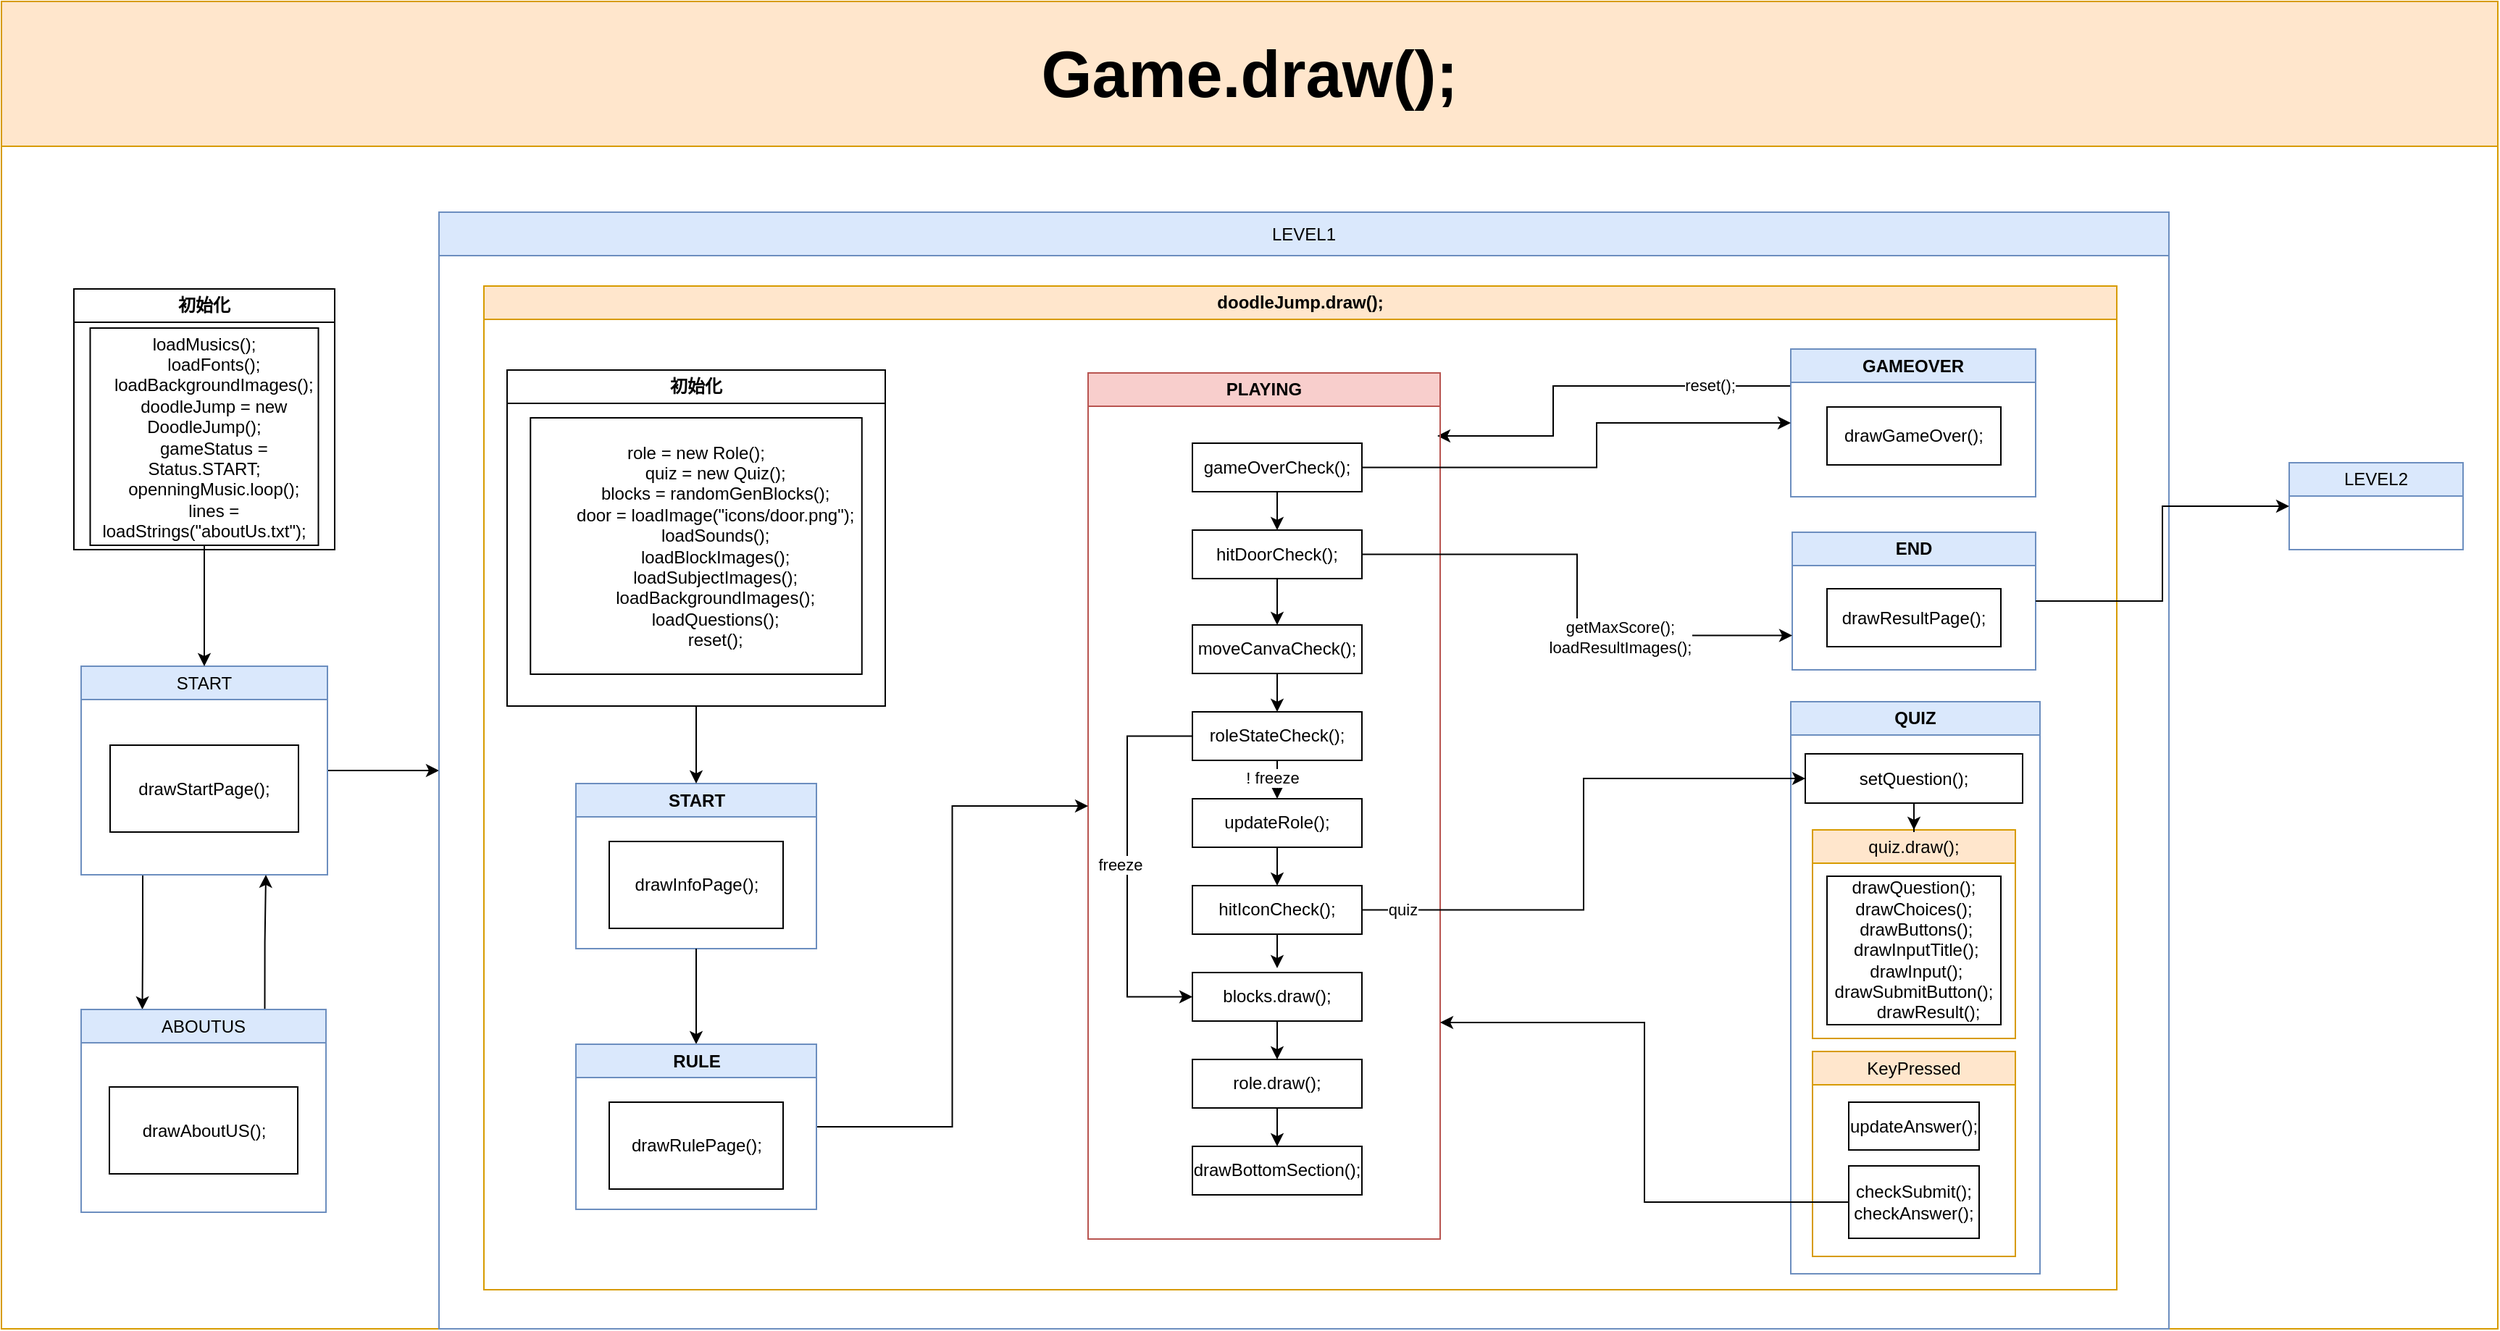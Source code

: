 <mxfile version="26.2.9">
  <diagram name="第 1 页" id="cSozIp57qJwRyhuuyeIa">
    <mxGraphModel dx="1188" dy="798" grid="1" gridSize="10" guides="1" tooltips="1" connect="1" arrows="1" fold="1" page="1" pageScale="1" pageWidth="980" pageHeight="690" math="0" shadow="0">
      <root>
        <mxCell id="0" />
        <mxCell id="1" parent="0" />
        <mxCell id="UOpG-oegpbDqtiNNoH85-1" value="&lt;font style=&quot;font-size: 45px;&quot;&gt;Game.draw();&lt;/font&gt;" style="swimlane;whiteSpace=wrap;html=1;startSize=100;fontSize=20;fillColor=#ffe6cc;strokeColor=#d79b00;" vertex="1" parent="1">
          <mxGeometry x="39" y="40" width="1723" height="916.5" as="geometry">
            <mxRectangle x="840" y="20" width="200" height="100" as="alternateBounds" />
          </mxGeometry>
        </mxCell>
        <mxCell id="UOpG-oegpbDqtiNNoH85-2" style="edgeStyle=orthogonalEdgeStyle;rounded=0;orthogonalLoop=1;jettySize=auto;html=1;exitX=1;exitY=0.5;exitDx=0;exitDy=0;entryX=0;entryY=0.5;entryDx=0;entryDy=0;" edge="1" parent="UOpG-oegpbDqtiNNoH85-1">
          <mxGeometry relative="1" as="geometry">
            <mxPoint x="160" y="260" as="sourcePoint" />
          </mxGeometry>
        </mxCell>
        <mxCell id="UOpG-oegpbDqtiNNoH85-3" style="edgeStyle=orthogonalEdgeStyle;rounded=0;orthogonalLoop=1;jettySize=auto;html=1;exitX=0.25;exitY=1;exitDx=0;exitDy=0;entryX=0.25;entryY=0;entryDx=0;entryDy=0;" edge="1" parent="UOpG-oegpbDqtiNNoH85-1" source="UOpG-oegpbDqtiNNoH85-5" target="UOpG-oegpbDqtiNNoH85-8">
          <mxGeometry relative="1" as="geometry" />
        </mxCell>
        <mxCell id="UOpG-oegpbDqtiNNoH85-4" style="edgeStyle=orthogonalEdgeStyle;rounded=0;orthogonalLoop=1;jettySize=auto;html=1;exitX=1;exitY=0.5;exitDx=0;exitDy=0;entryX=0;entryY=0.5;entryDx=0;entryDy=0;" edge="1" parent="UOpG-oegpbDqtiNNoH85-1" source="UOpG-oegpbDqtiNNoH85-5" target="UOpG-oegpbDqtiNNoH85-10">
          <mxGeometry relative="1" as="geometry" />
        </mxCell>
        <mxCell id="UOpG-oegpbDqtiNNoH85-5" value="&lt;span style=&quot;font-weight: 400;&quot;&gt;START&lt;/span&gt;" style="swimlane;whiteSpace=wrap;html=1;fillColor=#dae8fc;strokeColor=#6c8ebf;startSize=23;" vertex="1" parent="UOpG-oegpbDqtiNNoH85-1">
          <mxGeometry x="55" y="459" width="170" height="144" as="geometry">
            <mxRectangle x="47" y="501" width="120" height="60" as="alternateBounds" />
          </mxGeometry>
        </mxCell>
        <mxCell id="UOpG-oegpbDqtiNNoH85-6" value="drawStartPage();" style="rounded=0;whiteSpace=wrap;html=1;" vertex="1" parent="UOpG-oegpbDqtiNNoH85-5">
          <mxGeometry x="20" y="54.5" width="130" height="60" as="geometry" />
        </mxCell>
        <mxCell id="UOpG-oegpbDqtiNNoH85-7" style="edgeStyle=orthogonalEdgeStyle;rounded=0;orthogonalLoop=1;jettySize=auto;html=1;exitX=0.75;exitY=0;exitDx=0;exitDy=0;entryX=0.75;entryY=1;entryDx=0;entryDy=0;" edge="1" parent="UOpG-oegpbDqtiNNoH85-1" source="UOpG-oegpbDqtiNNoH85-8" target="UOpG-oegpbDqtiNNoH85-5">
          <mxGeometry relative="1" as="geometry" />
        </mxCell>
        <mxCell id="UOpG-oegpbDqtiNNoH85-10" value="&lt;span style=&quot;font-weight: 400;&quot;&gt;LEVEL1&lt;/span&gt;" style="swimlane;whiteSpace=wrap;html=1;startSize=30;fillColor=#dae8fc;strokeColor=#6c8ebf;" vertex="1" parent="UOpG-oegpbDqtiNNoH85-1">
          <mxGeometry x="302" y="145.5" width="1194" height="771" as="geometry">
            <mxRectangle x="302" y="145.5" width="120" height="60" as="alternateBounds" />
          </mxGeometry>
        </mxCell>
        <mxCell id="UOpG-oegpbDqtiNNoH85-11" value="doodleJump.draw();" style="swimlane;whiteSpace=wrap;html=1;startSize=23;fillColor=#ffe6cc;strokeColor=#d79b00;" vertex="1" parent="UOpG-oegpbDqtiNNoH85-10">
          <mxGeometry x="31" y="51" width="1127" height="693" as="geometry">
            <mxRectangle x="16" y="44" width="130" height="60" as="alternateBounds" />
          </mxGeometry>
        </mxCell>
        <mxCell id="UOpG-oegpbDqtiNNoH85-13" value="START" style="swimlane;whiteSpace=wrap;html=1;startSize=23;fillColor=#dae8fc;strokeColor=#6c8ebf;" vertex="1" parent="UOpG-oegpbDqtiNNoH85-11">
          <mxGeometry x="63.5" y="343.5" width="166" height="114" as="geometry">
            <mxRectangle x="44" y="186" width="130" height="60" as="alternateBounds" />
          </mxGeometry>
        </mxCell>
        <mxCell id="UOpG-oegpbDqtiNNoH85-14" value="drawInfoPage();" style="whiteSpace=wrap;html=1;" vertex="1" parent="UOpG-oegpbDqtiNNoH85-13">
          <mxGeometry x="23" y="40" width="120" height="60" as="geometry" />
        </mxCell>
        <mxCell id="UOpG-oegpbDqtiNNoH85-182" style="edgeStyle=orthogonalEdgeStyle;rounded=0;orthogonalLoop=1;jettySize=auto;html=1;exitX=0;exitY=0.25;exitDx=0;exitDy=0;" edge="1" parent="UOpG-oegpbDqtiNNoH85-11" source="UOpG-oegpbDqtiNNoH85-16">
          <mxGeometry relative="1" as="geometry">
            <mxPoint x="658" y="103.5" as="targetPoint" />
            <Array as="points">
              <mxPoint x="738" y="69" />
              <mxPoint x="738" y="104" />
            </Array>
          </mxGeometry>
        </mxCell>
        <mxCell id="UOpG-oegpbDqtiNNoH85-184" value="reset();" style="edgeLabel;html=1;align=center;verticalAlign=middle;resizable=0;points=[];" vertex="1" connectable="0" parent="UOpG-oegpbDqtiNNoH85-182">
          <mxGeometry x="-0.598" y="2" relative="1" as="geometry">
            <mxPoint y="-3" as="offset" />
          </mxGeometry>
        </mxCell>
        <mxCell id="UOpG-oegpbDqtiNNoH85-16" value="GAMEOVER" style="swimlane;whiteSpace=wrap;html=1;startSize=23;fillColor=#dae8fc;strokeColor=#6c8ebf;" vertex="1" parent="UOpG-oegpbDqtiNNoH85-11">
          <mxGeometry x="902" y="43.5" width="169" height="102" as="geometry">
            <mxRectangle x="274" y="186" width="130" height="60" as="alternateBounds" />
          </mxGeometry>
        </mxCell>
        <mxCell id="UOpG-oegpbDqtiNNoH85-17" value="drawGameOver();" style="whiteSpace=wrap;html=1;" vertex="1" parent="UOpG-oegpbDqtiNNoH85-16">
          <mxGeometry x="25" y="40" width="120" height="40" as="geometry" />
        </mxCell>
        <mxCell id="UOpG-oegpbDqtiNNoH85-18" style="edgeStyle=orthogonalEdgeStyle;rounded=0;orthogonalLoop=1;jettySize=auto;html=1;exitX=0.5;exitY=1;exitDx=0;exitDy=0;entryX=0.5;entryY=0;entryDx=0;entryDy=0;" edge="1" parent="UOpG-oegpbDqtiNNoH85-11" source="UOpG-oegpbDqtiNNoH85-19" target="UOpG-oegpbDqtiNNoH85-13">
          <mxGeometry relative="1" as="geometry" />
        </mxCell>
        <mxCell id="UOpG-oegpbDqtiNNoH85-19" value="初始化" style="swimlane;whiteSpace=wrap;html=1;startSize=23;" vertex="1" parent="UOpG-oegpbDqtiNNoH85-11">
          <mxGeometry x="16" y="58" width="261" height="232" as="geometry">
            <mxRectangle x="118.5" y="47" width="130" height="60" as="alternateBounds" />
          </mxGeometry>
        </mxCell>
        <mxCell id="UOpG-oegpbDqtiNNoH85-20" value="&lt;div&gt;role = new Role();&lt;/div&gt;&lt;div&gt;&amp;nbsp; &amp;nbsp; &amp;nbsp; &amp;nbsp; quiz = new Quiz();&lt;/div&gt;&lt;div&gt;&amp;nbsp; &amp;nbsp; &amp;nbsp; &amp;nbsp; blocks = randomGenBlocks();&lt;/div&gt;&lt;div&gt;&amp;nbsp; &amp;nbsp; &amp;nbsp; &amp;nbsp; door = loadImage(&quot;icons/door.png&quot;);&lt;/div&gt;&lt;div&gt;&amp;nbsp; &amp;nbsp; &amp;nbsp; &amp;nbsp; loadSounds();&lt;/div&gt;&lt;div&gt;&amp;nbsp; &amp;nbsp; &amp;nbsp; &amp;nbsp; loadBlockImages();&lt;/div&gt;&lt;div&gt;&amp;nbsp; &amp;nbsp; &amp;nbsp; &amp;nbsp; loadSubjectImages();&lt;/div&gt;&lt;div&gt;&amp;nbsp; &amp;nbsp; &amp;nbsp; &amp;nbsp; loadBackgroundImages();&lt;/div&gt;&lt;div&gt;&amp;nbsp; &amp;nbsp; &amp;nbsp; &amp;nbsp; loadQuestions();&lt;/div&gt;&lt;div&gt;&amp;nbsp; &amp;nbsp; &amp;nbsp; &amp;nbsp; reset();&lt;/div&gt;" style="whiteSpace=wrap;html=1;" vertex="1" parent="UOpG-oegpbDqtiNNoH85-19">
          <mxGeometry x="16.13" y="33" width="228.75" height="177" as="geometry" />
        </mxCell>
        <mxCell id="UOpG-oegpbDqtiNNoH85-22" value="PLAYING" style="swimlane;whiteSpace=wrap;html=1;startSize=23;fillColor=#f8cecc;strokeColor=#b85450;" vertex="1" parent="UOpG-oegpbDqtiNNoH85-11">
          <mxGeometry x="417" y="60" width="243" height="598" as="geometry">
            <mxRectangle x="398" y="438" width="130" height="60" as="alternateBounds" />
          </mxGeometry>
        </mxCell>
        <mxCell id="UOpG-oegpbDqtiNNoH85-152" value="" style="edgeStyle=orthogonalEdgeStyle;rounded=0;orthogonalLoop=1;jettySize=auto;html=1;entryX=0.5;entryY=0;entryDx=0;entryDy=0;" edge="1" parent="UOpG-oegpbDqtiNNoH85-22" source="UOpG-oegpbDqtiNNoH85-65" target="UOpG-oegpbDqtiNNoH85-66">
          <mxGeometry relative="1" as="geometry" />
        </mxCell>
        <mxCell id="UOpG-oegpbDqtiNNoH85-65" value="hitDoorCheck();" style="rounded=0;whiteSpace=wrap;html=1;" vertex="1" parent="UOpG-oegpbDqtiNNoH85-22">
          <mxGeometry x="72" y="108.5" width="117" height="33.5" as="geometry" />
        </mxCell>
        <mxCell id="UOpG-oegpbDqtiNNoH85-153" value="" style="edgeStyle=orthogonalEdgeStyle;rounded=0;orthogonalLoop=1;jettySize=auto;html=1;entryX=0.5;entryY=0;entryDx=0;entryDy=0;" edge="1" parent="UOpG-oegpbDqtiNNoH85-22" source="UOpG-oegpbDqtiNNoH85-66" target="UOpG-oegpbDqtiNNoH85-67">
          <mxGeometry relative="1" as="geometry" />
        </mxCell>
        <mxCell id="UOpG-oegpbDqtiNNoH85-66" value="moveCanvaCheck();" style="rounded=0;whiteSpace=wrap;html=1;" vertex="1" parent="UOpG-oegpbDqtiNNoH85-22">
          <mxGeometry x="72" y="174" width="117" height="33.5" as="geometry" />
        </mxCell>
        <mxCell id="UOpG-oegpbDqtiNNoH85-154" value="" style="edgeStyle=orthogonalEdgeStyle;rounded=0;orthogonalLoop=1;jettySize=auto;html=1;entryX=0.5;entryY=0;entryDx=0;entryDy=0;" edge="1" parent="UOpG-oegpbDqtiNNoH85-22" source="UOpG-oegpbDqtiNNoH85-67" target="UOpG-oegpbDqtiNNoH85-68">
          <mxGeometry relative="1" as="geometry" />
        </mxCell>
        <mxCell id="UOpG-oegpbDqtiNNoH85-67" value="roleStateCheck();" style="rounded=0;whiteSpace=wrap;html=1;" vertex="1" parent="UOpG-oegpbDqtiNNoH85-22">
          <mxGeometry x="72" y="234" width="117" height="33.5" as="geometry" />
        </mxCell>
        <mxCell id="UOpG-oegpbDqtiNNoH85-155" value="" style="edgeStyle=orthogonalEdgeStyle;rounded=0;orthogonalLoop=1;jettySize=auto;html=1;entryX=0.5;entryY=0;entryDx=0;entryDy=0;" edge="1" parent="UOpG-oegpbDqtiNNoH85-22" source="UOpG-oegpbDqtiNNoH85-68" target="UOpG-oegpbDqtiNNoH85-69">
          <mxGeometry relative="1" as="geometry" />
        </mxCell>
        <mxCell id="UOpG-oegpbDqtiNNoH85-68" value="updateRole();" style="rounded=0;whiteSpace=wrap;html=1;" vertex="1" parent="UOpG-oegpbDqtiNNoH85-22">
          <mxGeometry x="72" y="294" width="117" height="33.5" as="geometry" />
        </mxCell>
        <mxCell id="UOpG-oegpbDqtiNNoH85-156" value="" style="edgeStyle=orthogonalEdgeStyle;rounded=0;orthogonalLoop=1;jettySize=auto;html=1;entryX=0.5;entryY=-0.09;entryDx=0;entryDy=0;entryPerimeter=0;" edge="1" parent="UOpG-oegpbDqtiNNoH85-22" source="UOpG-oegpbDqtiNNoH85-69" target="UOpG-oegpbDqtiNNoH85-149">
          <mxGeometry relative="1" as="geometry" />
        </mxCell>
        <mxCell id="UOpG-oegpbDqtiNNoH85-69" value="hitIconCheck();" style="rounded=0;whiteSpace=wrap;html=1;" vertex="1" parent="UOpG-oegpbDqtiNNoH85-22">
          <mxGeometry x="72" y="354" width="117" height="33.5" as="geometry" />
        </mxCell>
        <mxCell id="UOpG-oegpbDqtiNNoH85-157" value="" style="edgeStyle=orthogonalEdgeStyle;rounded=0;orthogonalLoop=1;jettySize=auto;html=1;entryX=0.5;entryY=0;entryDx=0;entryDy=0;" edge="1" parent="UOpG-oegpbDqtiNNoH85-22" source="UOpG-oegpbDqtiNNoH85-149" target="UOpG-oegpbDqtiNNoH85-150">
          <mxGeometry relative="1" as="geometry" />
        </mxCell>
        <mxCell id="UOpG-oegpbDqtiNNoH85-149" value="blocks.draw();" style="rounded=0;whiteSpace=wrap;html=1;" vertex="1" parent="UOpG-oegpbDqtiNNoH85-22">
          <mxGeometry x="72" y="414" width="117" height="33.5" as="geometry" />
        </mxCell>
        <mxCell id="UOpG-oegpbDqtiNNoH85-158" value="" style="edgeStyle=orthogonalEdgeStyle;rounded=0;orthogonalLoop=1;jettySize=auto;html=1;" edge="1" parent="UOpG-oegpbDqtiNNoH85-22" source="UOpG-oegpbDqtiNNoH85-150" target="UOpG-oegpbDqtiNNoH85-151">
          <mxGeometry relative="1" as="geometry" />
        </mxCell>
        <mxCell id="UOpG-oegpbDqtiNNoH85-150" value="role.draw();" style="rounded=0;whiteSpace=wrap;html=1;" vertex="1" parent="UOpG-oegpbDqtiNNoH85-22">
          <mxGeometry x="72" y="474" width="117" height="33.5" as="geometry" />
        </mxCell>
        <mxCell id="UOpG-oegpbDqtiNNoH85-151" value="drawBottomSection();" style="rounded=0;whiteSpace=wrap;html=1;" vertex="1" parent="UOpG-oegpbDqtiNNoH85-22">
          <mxGeometry x="72" y="534" width="117" height="33.5" as="geometry" />
        </mxCell>
        <mxCell id="UOpG-oegpbDqtiNNoH85-159" style="edgeStyle=orthogonalEdgeStyle;rounded=0;orthogonalLoop=1;jettySize=auto;html=1;entryX=0;entryY=0.5;entryDx=0;entryDy=0;" edge="1" parent="UOpG-oegpbDqtiNNoH85-22" source="UOpG-oegpbDqtiNNoH85-67" target="UOpG-oegpbDqtiNNoH85-149">
          <mxGeometry relative="1" as="geometry">
            <mxPoint x="47" y="444" as="targetPoint" />
            <Array as="points">
              <mxPoint x="27" y="250.5" />
              <mxPoint x="27" y="430.5" />
            </Array>
          </mxGeometry>
        </mxCell>
        <mxCell id="UOpG-oegpbDqtiNNoH85-160" value="freeze" style="edgeLabel;html=1;align=center;verticalAlign=middle;resizable=0;points=[];" vertex="1" connectable="0" parent="UOpG-oegpbDqtiNNoH85-159">
          <mxGeometry x="0.654" y="1" relative="1" as="geometry">
            <mxPoint x="-6" y="-90" as="offset" />
          </mxGeometry>
        </mxCell>
        <mxCell id="UOpG-oegpbDqtiNNoH85-161" value="! freeze" style="edgeLabel;html=1;align=center;verticalAlign=middle;resizable=0;points=[];" vertex="1" connectable="0" parent="UOpG-oegpbDqtiNNoH85-22">
          <mxGeometry x="127" y="279" as="geometry" />
        </mxCell>
        <mxCell id="UOpG-oegpbDqtiNNoH85-175" style="edgeStyle=orthogonalEdgeStyle;rounded=0;orthogonalLoop=1;jettySize=auto;html=1;entryX=0.5;entryY=0;entryDx=0;entryDy=0;" edge="1" parent="UOpG-oegpbDqtiNNoH85-22" source="UOpG-oegpbDqtiNNoH85-174" target="UOpG-oegpbDqtiNNoH85-65">
          <mxGeometry relative="1" as="geometry" />
        </mxCell>
        <mxCell id="UOpG-oegpbDqtiNNoH85-174" value="gameOverCheck();" style="rounded=0;whiteSpace=wrap;html=1;" vertex="1" parent="UOpG-oegpbDqtiNNoH85-22">
          <mxGeometry x="72" y="48.5" width="117" height="33.5" as="geometry" />
        </mxCell>
        <mxCell id="UOpG-oegpbDqtiNNoH85-37" value="QUIZ" style="swimlane;whiteSpace=wrap;html=1;startSize=23;fillColor=#dae8fc;strokeColor=#6c8ebf;" vertex="1" parent="UOpG-oegpbDqtiNNoH85-11">
          <mxGeometry x="902" y="287" width="172" height="395" as="geometry">
            <mxRectangle x="921" y="526" width="130" height="60" as="alternateBounds" />
          </mxGeometry>
        </mxCell>
        <mxCell id="UOpG-oegpbDqtiNNoH85-38" value="&lt;span style=&quot;font-weight: 400;&quot;&gt;quiz.draw();&lt;/span&gt;" style="swimlane;whiteSpace=wrap;html=1;startSize=23;fillColor=#ffe6cc;strokeColor=#d79b00;" vertex="1" parent="UOpG-oegpbDqtiNNoH85-37">
          <mxGeometry x="15" y="88.5" width="140" height="144" as="geometry">
            <mxRectangle x="16" y="250.5" width="130" height="60" as="alternateBounds" />
          </mxGeometry>
        </mxCell>
        <mxCell id="UOpG-oegpbDqtiNNoH85-39" value="drawQuestion();&lt;div&gt;&lt;div&gt;drawChoices();&lt;/div&gt;&lt;div&gt;&amp;nbsp;drawButtons();&lt;/div&gt;&lt;div&gt;&amp;nbsp;drawInputTitle();&lt;/div&gt;&lt;div&gt;&amp;nbsp;drawInput();&lt;/div&gt;&lt;/div&gt;&lt;div&gt;&lt;div&gt;drawSubmitButton();&lt;/div&gt;&lt;div&gt;&amp;nbsp; &amp;nbsp; &amp;nbsp; drawResult();&lt;/div&gt;&lt;/div&gt;" style="whiteSpace=wrap;html=1;" vertex="1" parent="UOpG-oegpbDqtiNNoH85-38">
          <mxGeometry x="10" y="32" width="120" height="102.5" as="geometry" />
        </mxCell>
        <mxCell id="UOpG-oegpbDqtiNNoH85-171" style="edgeStyle=orthogonalEdgeStyle;rounded=0;orthogonalLoop=1;jettySize=auto;html=1;entryX=0.5;entryY=0;entryDx=0;entryDy=0;" edge="1" parent="UOpG-oegpbDqtiNNoH85-37" source="UOpG-oegpbDqtiNNoH85-41" target="UOpG-oegpbDqtiNNoH85-38">
          <mxGeometry relative="1" as="geometry" />
        </mxCell>
        <mxCell id="UOpG-oegpbDqtiNNoH85-41" value="setQuestion();" style="whiteSpace=wrap;html=1;" vertex="1" parent="UOpG-oegpbDqtiNNoH85-37">
          <mxGeometry x="10" y="36" width="150" height="34" as="geometry" />
        </mxCell>
        <mxCell id="UOpG-oegpbDqtiNNoH85-42" value="&lt;span style=&quot;font-weight: 400;&quot;&gt;KeyPressed&lt;/span&gt;" style="swimlane;whiteSpace=wrap;html=1;startSize=23;fillColor=#ffe6cc;strokeColor=#d79b00;" vertex="1" parent="UOpG-oegpbDqtiNNoH85-37">
          <mxGeometry x="15" y="241.5" width="140" height="141.5" as="geometry">
            <mxRectangle x="20" y="121" width="130" height="60" as="alternateBounds" />
          </mxGeometry>
        </mxCell>
        <mxCell id="UOpG-oegpbDqtiNNoH85-168" value="updateAnswer();" style="whiteSpace=wrap;html=1;" vertex="1" parent="UOpG-oegpbDqtiNNoH85-42">
          <mxGeometry x="25" y="35" width="90" height="33" as="geometry" />
        </mxCell>
        <mxCell id="UOpG-oegpbDqtiNNoH85-169" value="&lt;div&gt;checkSubmit();&lt;/div&gt;&lt;div&gt;checkAnswer();&lt;/div&gt;" style="whiteSpace=wrap;html=1;" vertex="1" parent="UOpG-oegpbDqtiNNoH85-42">
          <mxGeometry x="25" y="79" width="90" height="50" as="geometry" />
        </mxCell>
        <mxCell id="UOpG-oegpbDqtiNNoH85-165" style="edgeStyle=orthogonalEdgeStyle;rounded=0;orthogonalLoop=1;jettySize=auto;html=1;entryX=0;entryY=0.5;entryDx=0;entryDy=0;" edge="1" parent="UOpG-oegpbDqtiNNoH85-11" source="UOpG-oegpbDqtiNNoH85-69" target="UOpG-oegpbDqtiNNoH85-41">
          <mxGeometry relative="1" as="geometry">
            <mxPoint x="767" y="400.25" as="targetPoint" />
          </mxGeometry>
        </mxCell>
        <mxCell id="UOpG-oegpbDqtiNNoH85-172" value="quiz" style="edgeLabel;html=1;align=center;verticalAlign=middle;resizable=0;points=[];" vertex="1" connectable="0" parent="UOpG-oegpbDqtiNNoH85-165">
          <mxGeometry x="-0.494" relative="1" as="geometry">
            <mxPoint x="-73" y="-1" as="offset" />
          </mxGeometry>
        </mxCell>
        <mxCell id="UOpG-oegpbDqtiNNoH85-45" value="END" style="swimlane;whiteSpace=wrap;html=1;startSize=23;fillColor=#dae8fc;strokeColor=#6c8ebf;" vertex="1" parent="UOpG-oegpbDqtiNNoH85-11">
          <mxGeometry x="903" y="170" width="168" height="95" as="geometry">
            <mxRectangle x="921" y="97" width="130" height="60" as="alternateBounds" />
          </mxGeometry>
        </mxCell>
        <mxCell id="UOpG-oegpbDqtiNNoH85-46" value="drawResultPage();" style="whiteSpace=wrap;html=1;" vertex="1" parent="UOpG-oegpbDqtiNNoH85-45">
          <mxGeometry x="24" y="39" width="120" height="40" as="geometry" />
        </mxCell>
        <mxCell id="UOpG-oegpbDqtiNNoH85-64" style="edgeStyle=orthogonalEdgeStyle;rounded=0;orthogonalLoop=1;jettySize=auto;html=1;exitX=0.5;exitY=1;exitDx=0;exitDy=0;entryX=0.5;entryY=0;entryDx=0;entryDy=0;" edge="1" parent="UOpG-oegpbDqtiNNoH85-11" source="UOpG-oegpbDqtiNNoH85-13" target="UOpG-oegpbDqtiNNoH85-54">
          <mxGeometry relative="1" as="geometry">
            <mxPoint x="37" y="403.5" as="sourcePoint" />
            <mxPoint x="277" y="413.5" as="targetPoint" />
          </mxGeometry>
        </mxCell>
        <mxCell id="UOpG-oegpbDqtiNNoH85-181" style="edgeStyle=orthogonalEdgeStyle;rounded=0;orthogonalLoop=1;jettySize=auto;html=1;entryX=0;entryY=0.5;entryDx=0;entryDy=0;" edge="1" parent="UOpG-oegpbDqtiNNoH85-11" source="UOpG-oegpbDqtiNNoH85-54" target="UOpG-oegpbDqtiNNoH85-22">
          <mxGeometry relative="1" as="geometry" />
        </mxCell>
        <mxCell id="UOpG-oegpbDqtiNNoH85-54" value="RULE" style="swimlane;whiteSpace=wrap;html=1;startSize=23;fillColor=#dae8fc;strokeColor=#6c8ebf;" vertex="1" parent="UOpG-oegpbDqtiNNoH85-11">
          <mxGeometry x="63.5" y="523.5" width="166" height="114" as="geometry">
            <mxRectangle x="44" y="186" width="130" height="60" as="alternateBounds" />
          </mxGeometry>
        </mxCell>
        <mxCell id="UOpG-oegpbDqtiNNoH85-55" value="drawRulePage();" style="whiteSpace=wrap;html=1;" vertex="1" parent="UOpG-oegpbDqtiNNoH85-54">
          <mxGeometry x="23" y="40" width="120" height="60" as="geometry" />
        </mxCell>
        <mxCell id="UOpG-oegpbDqtiNNoH85-170" style="edgeStyle=orthogonalEdgeStyle;rounded=0;orthogonalLoop=1;jettySize=auto;html=1;entryX=1;entryY=0.75;entryDx=0;entryDy=0;" edge="1" parent="UOpG-oegpbDqtiNNoH85-11" source="UOpG-oegpbDqtiNNoH85-169" target="UOpG-oegpbDqtiNNoH85-22">
          <mxGeometry relative="1" as="geometry" />
        </mxCell>
        <mxCell id="UOpG-oegpbDqtiNNoH85-176" style="edgeStyle=orthogonalEdgeStyle;rounded=0;orthogonalLoop=1;jettySize=auto;html=1;exitX=1;exitY=0.5;exitDx=0;exitDy=0;entryX=0;entryY=0.5;entryDx=0;entryDy=0;" edge="1" parent="UOpG-oegpbDqtiNNoH85-11" source="UOpG-oegpbDqtiNNoH85-174" target="UOpG-oegpbDqtiNNoH85-16">
          <mxGeometry relative="1" as="geometry">
            <Array as="points">
              <mxPoint x="768" y="125" />
              <mxPoint x="768" y="95" />
            </Array>
          </mxGeometry>
        </mxCell>
        <mxCell id="UOpG-oegpbDqtiNNoH85-178" style="edgeStyle=orthogonalEdgeStyle;rounded=0;orthogonalLoop=1;jettySize=auto;html=1;entryX=0;entryY=0.75;entryDx=0;entryDy=0;" edge="1" parent="UOpG-oegpbDqtiNNoH85-11" source="UOpG-oegpbDqtiNNoH85-65" target="UOpG-oegpbDqtiNNoH85-45">
          <mxGeometry relative="1" as="geometry" />
        </mxCell>
        <mxCell id="UOpG-oegpbDqtiNNoH85-179" value="getMaxScore();&lt;div&gt;loadResultImages();&lt;/div&gt;" style="edgeLabel;html=1;align=center;verticalAlign=middle;resizable=0;points=[];" vertex="1" connectable="0" parent="UOpG-oegpbDqtiNNoH85-178">
          <mxGeometry x="0.327" y="-1" relative="1" as="geometry">
            <mxPoint as="offset" />
          </mxGeometry>
        </mxCell>
        <mxCell id="UOpG-oegpbDqtiNNoH85-8" value="&lt;span style=&quot;font-weight: 400;&quot;&gt;ABOUTUS&lt;/span&gt;" style="swimlane;whiteSpace=wrap;html=1;fillColor=#dae8fc;strokeColor=#6c8ebf;" vertex="1" parent="UOpG-oegpbDqtiNNoH85-1">
          <mxGeometry x="55" y="696" width="169" height="140" as="geometry">
            <mxRectangle x="60" y="709" width="120" height="60" as="alternateBounds" />
          </mxGeometry>
        </mxCell>
        <mxCell id="UOpG-oegpbDqtiNNoH85-9" value="drawAboutUS();" style="rounded=0;whiteSpace=wrap;html=1;" vertex="1" parent="UOpG-oegpbDqtiNNoH85-8">
          <mxGeometry x="19.5" y="53.5" width="130" height="60" as="geometry" />
        </mxCell>
        <mxCell id="UOpG-oegpbDqtiNNoH85-48" value="初始化" style="swimlane;whiteSpace=wrap;html=1;startSize=23;" vertex="1" parent="UOpG-oegpbDqtiNNoH85-1">
          <mxGeometry x="50" y="198.5" width="180" height="180" as="geometry">
            <mxRectangle x="42" y="391" width="130" height="60" as="alternateBounds" />
          </mxGeometry>
        </mxCell>
        <mxCell id="UOpG-oegpbDqtiNNoH85-49" value="&lt;div&gt;loadMusics();&lt;/div&gt;&lt;div&gt;&amp;nbsp; &amp;nbsp; loadFonts();&lt;/div&gt;&lt;div&gt;&amp;nbsp; &amp;nbsp; loadBackgroundImages();&lt;/div&gt;&lt;div&gt;&amp;nbsp; &amp;nbsp; doodleJump = new DoodleJump();&lt;/div&gt;&lt;div&gt;&amp;nbsp; &amp;nbsp; gameStatus = Status.START;&lt;/div&gt;&lt;div&gt;&amp;nbsp; &amp;nbsp; openningMusic.loop();&lt;/div&gt;&lt;div&gt;&amp;nbsp; &amp;nbsp; lines = loadStrings(&quot;aboutUs.txt&quot;);&lt;/div&gt;" style="whiteSpace=wrap;html=1;" vertex="1" parent="UOpG-oegpbDqtiNNoH85-48">
          <mxGeometry x="11.25" y="27" width="157.5" height="150" as="geometry" />
        </mxCell>
        <mxCell id="UOpG-oegpbDqtiNNoH85-50" style="edgeStyle=orthogonalEdgeStyle;rounded=0;orthogonalLoop=1;jettySize=auto;html=1;exitX=0.5;exitY=1;exitDx=0;exitDy=0;entryX=0.5;entryY=0;entryDx=0;entryDy=0;" edge="1" parent="UOpG-oegpbDqtiNNoH85-1" source="UOpG-oegpbDqtiNNoH85-49" target="UOpG-oegpbDqtiNNoH85-5">
          <mxGeometry relative="1" as="geometry" />
        </mxCell>
        <mxCell id="UOpG-oegpbDqtiNNoH85-51" value="&lt;span style=&quot;font-weight: 400;&quot;&gt;LEVEL2&lt;/span&gt;" style="swimlane;whiteSpace=wrap;html=1;fillColor=#dae8fc;strokeColor=#6c8ebf;" vertex="1" collapsed="1" parent="UOpG-oegpbDqtiNNoH85-1">
          <mxGeometry x="1579" y="318.5" width="120" height="60" as="geometry">
            <mxRectangle x="850" y="110" width="560" height="1010" as="alternateBounds" />
          </mxGeometry>
        </mxCell>
        <mxCell id="UOpG-oegpbDqtiNNoH85-52" value="" style="rounded=0;whiteSpace=wrap;html=1;" vertex="1" parent="UOpG-oegpbDqtiNNoH85-51">
          <mxGeometry x="25" y="60" width="130" height="60" as="geometry" />
        </mxCell>
        <mxCell id="UOpG-oegpbDqtiNNoH85-53" style="edgeStyle=orthogonalEdgeStyle;rounded=0;orthogonalLoop=1;jettySize=auto;html=1;exitX=1;exitY=0.5;exitDx=0;exitDy=0;entryX=0;entryY=0.5;entryDx=0;entryDy=0;" edge="1" parent="UOpG-oegpbDqtiNNoH85-1" source="UOpG-oegpbDqtiNNoH85-45" target="UOpG-oegpbDqtiNNoH85-51">
          <mxGeometry relative="1" as="geometry" />
        </mxCell>
      </root>
    </mxGraphModel>
  </diagram>
</mxfile>
